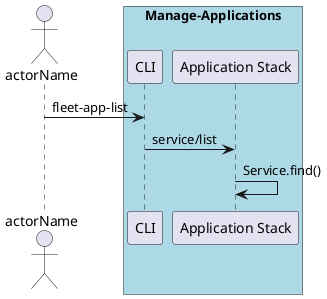@startuml
Actor "actorName" as A

box "Manage-Applications" #lightblue
participant "CLI" as S
A -> S : fleet-app-list
participant "Application Stack" as AS
S -> AS : service/list
AS -> AS : Service.find()
end box

@enduml
